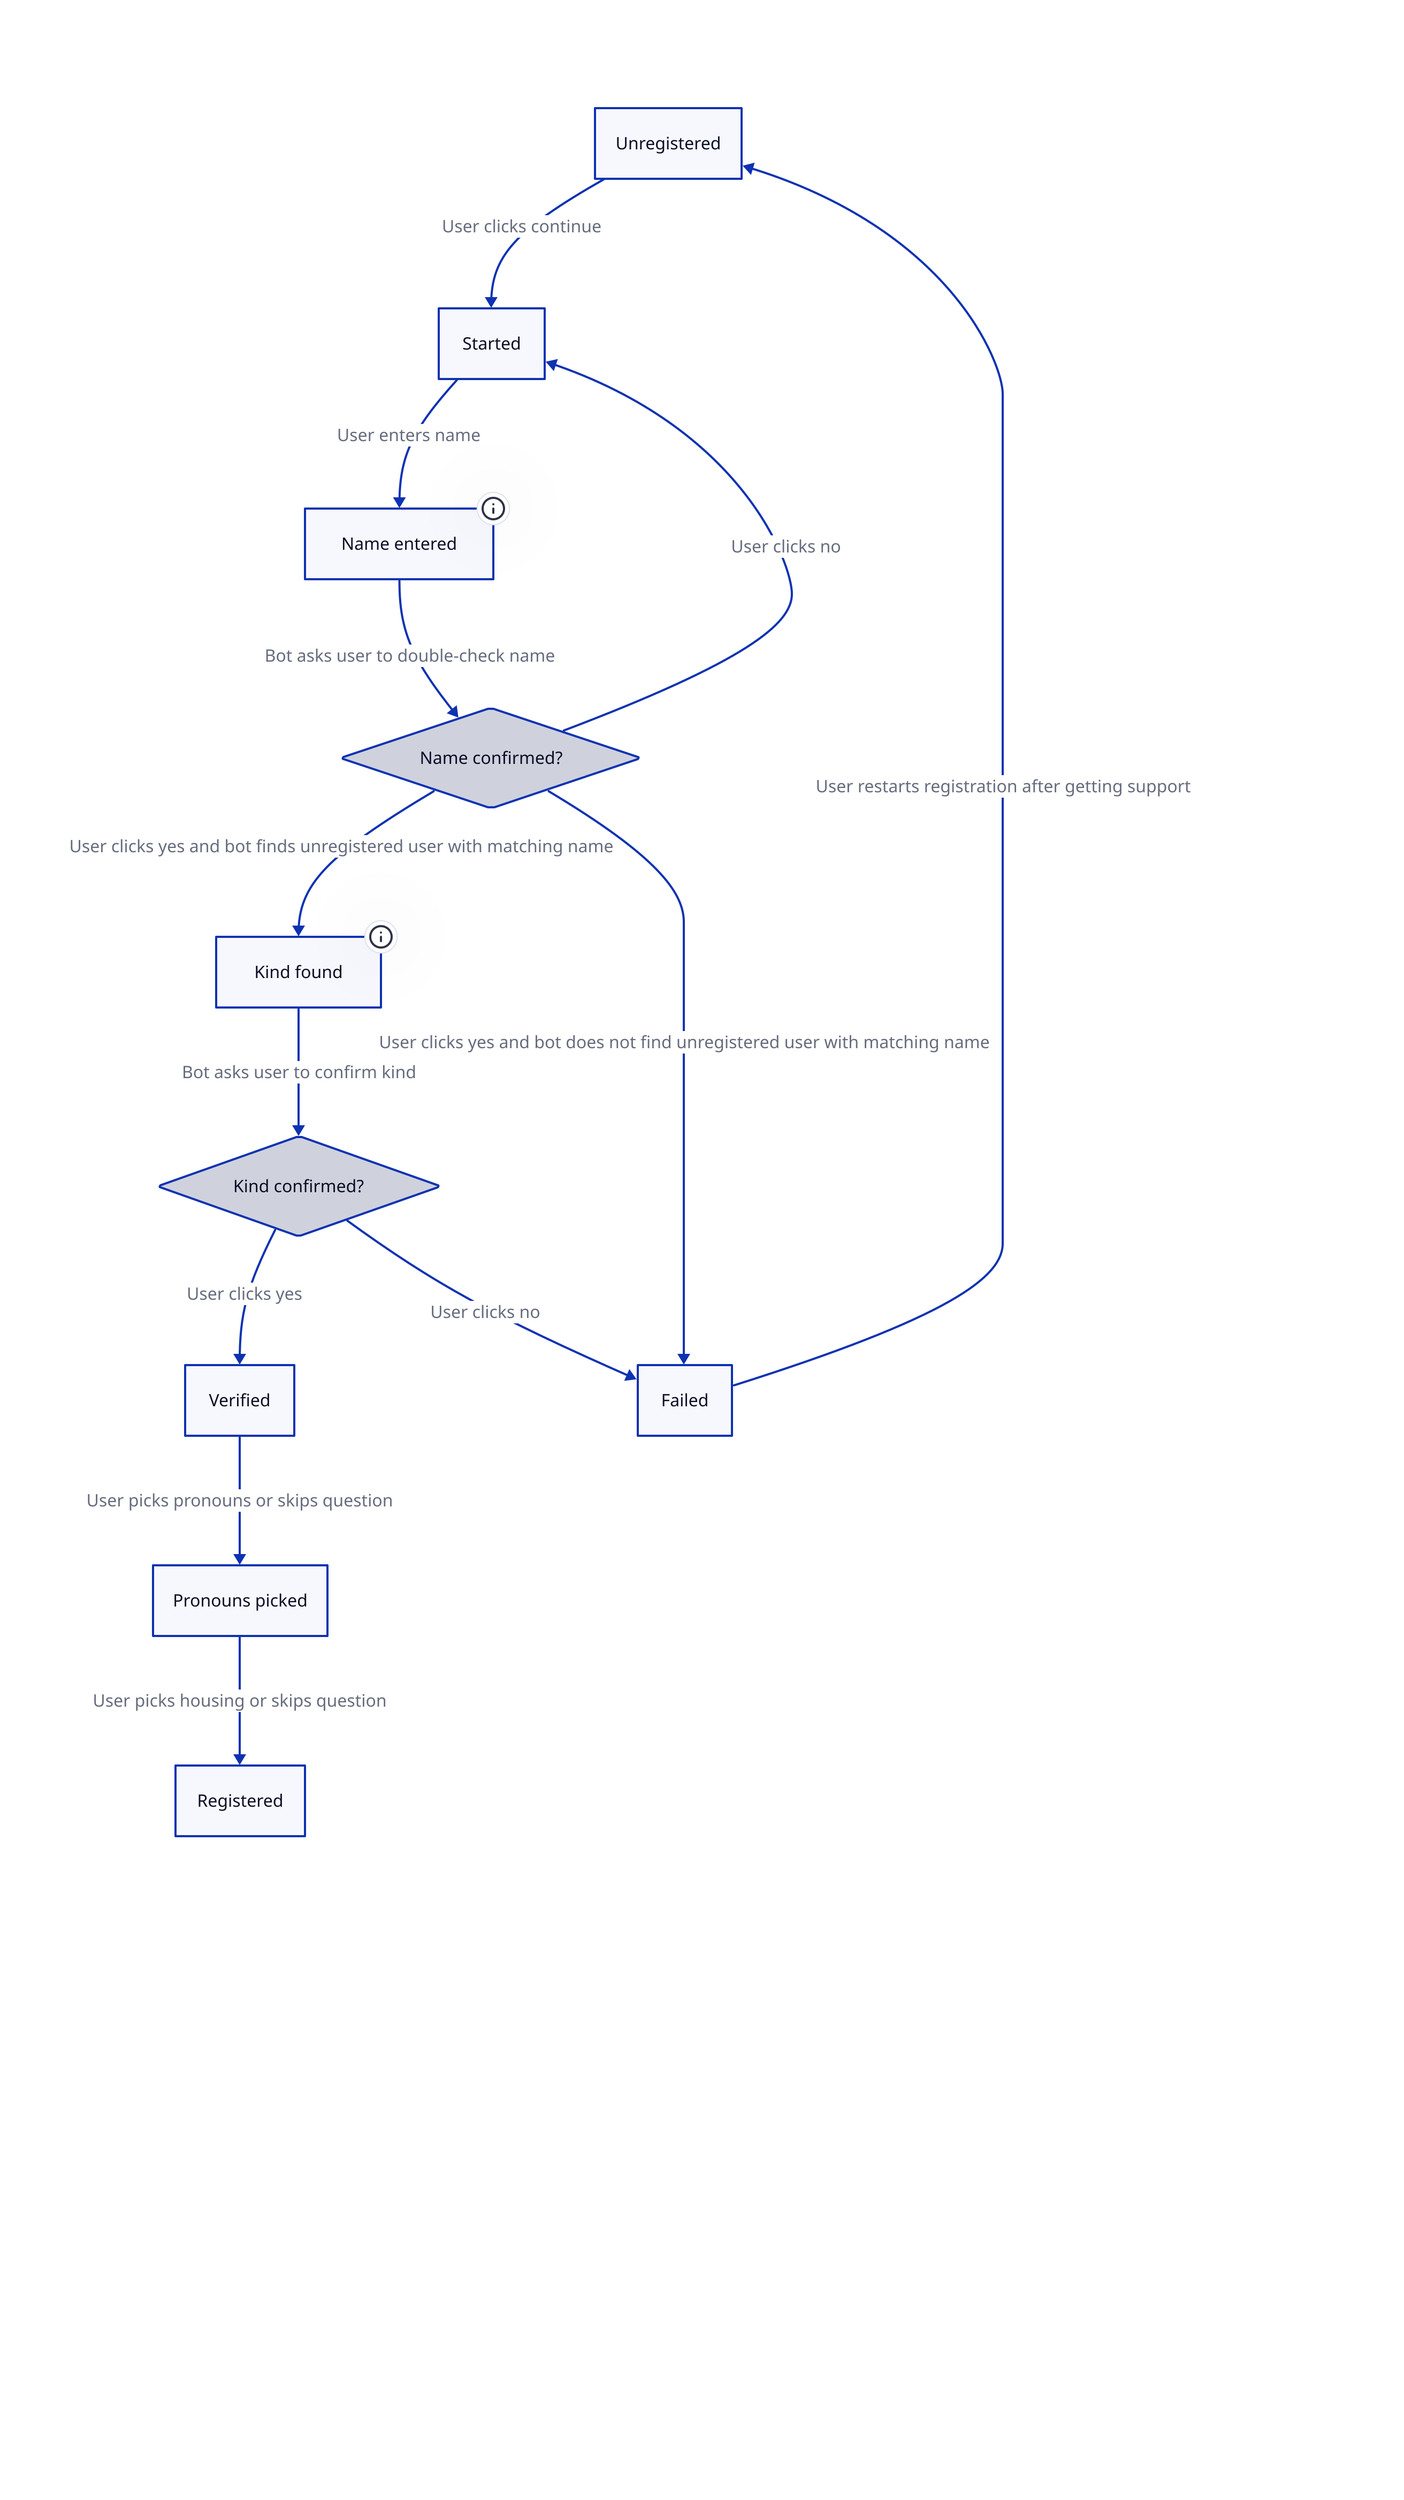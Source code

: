 about: |md
    # The Registration State Machine
    
    A brief overview of the various states of the registration process, and  
    their transitions.

    Users always start off as `Unregistered` upon joining. From there, they  
    progress through `Started`, `NameEntered`, `KindFound`, `Verified`,  
    `PronounsPicked`, and `Registered`, in that order.

    A user is considered *verified* if they enter their name and confirm their  
    kind, and an entry with a matching name and kind is found. Being verified  
    only indicates that the Discord user has a matching database entry - they  
    are not considered *registered* until they answer or skip the two optional  
    questions after verification.

    A user may also enter the `Failed` state if any part of the process fails,  
    such as by entering a name that does not exist or is already registered,  
    indicating that their detected kind is incorrect, or closing their direct  
    messages. This state only handles expected and controllable failure cases,  
    and does not cover *external* causes of failure, such as losing internet  
    connectivity, unexpected Discord API errors, or crashing during operation.
| {
    near: bottom-right
}

# States

unregistered: "Unregistered"

started: "Started"

name-entered: "Name entered" {
  tooltip: Contains the user's name
}

kind-found: "Kind found" {
  tooltip: "Contains the user's name and kind"
}

verified: "Verified"

pronouns-picked: "Pronouns picked"

registered: "Registered"

failed: "Failed"

# Decisions

name-confirmed?: "Name confirmed?" {
  shape: diamond
}

kind-confirmed?: "Kind confirmed?" {
  shape: diamond
}

# Connections

unregistered -> started: "User clicks continue"

started -> name-entered: "User enters name"

name-entered -> name-confirmed?: "Bot asks user to double-check name"

name-confirmed? -> started: "User clicks no"

name-confirmed? -> kind-found: "User clicks yes and bot finds unregistered user with matching name"

name-confirmed? -> failed: "User clicks yes and bot does not find unregistered user with matching name"

kind-found -> kind-confirmed?: "Bot asks user to confirm kind"

kind-confirmed? -> verified: "User clicks yes"

kind-confirmed? -> failed: "User clicks no"

verified -> pronouns-picked: "User picks pronouns or skips question"

pronouns-picked -> registered: "User picks housing or skips question"

failed -> unregistered: "User restarts registration after getting support"
